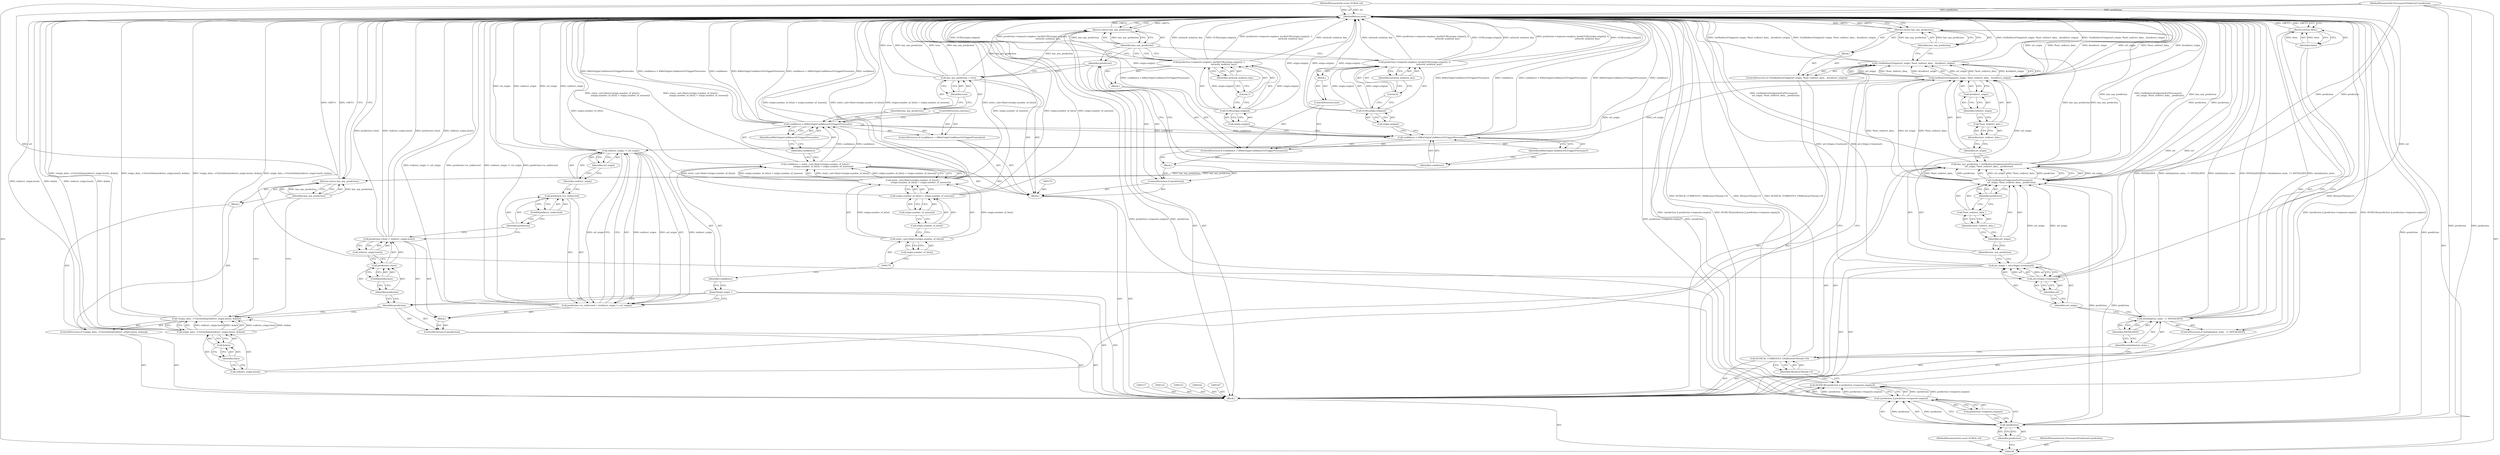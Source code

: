 digraph "1_Chrome_fec26ff33bf372476a70326f3669a35f34a9d474_14" {
"1000210" [label="(MethodReturn,bool)"];
"1000126" [label="(Call,GetRedirectEndpointsForPreconnect(\n      url_origin, *host_redirect_data_, prediction))"];
"1000124" [label="(Call,has_any_prediction = GetRedirectEndpointsForPreconnect(\n      url_origin, *host_redirect_data_, prediction))"];
"1000125" [label="(Identifier,has_any_prediction)"];
"1000128" [label="(Call,*host_redirect_data_)"];
"1000129" [label="(Identifier,host_redirect_data_)"];
"1000130" [label="(Identifier,prediction)"];
"1000127" [label="(Identifier,url_origin)"];
"1000131" [label="(ControlStructure,if (!GetRedirectOrigin(url_origin, *host_redirect_data_, &redirect_origin)))"];
"1000134" [label="(Identifier,url_origin)"];
"1000135" [label="(Call,*host_redirect_data_)"];
"1000136" [label="(Identifier,host_redirect_data_)"];
"1000137" [label="(Call,&redirect_origin)"];
"1000132" [label="(Call,!GetRedirectOrigin(url_origin, *host_redirect_data_, &redirect_origin))"];
"1000138" [label="(Identifier,redirect_origin)"];
"1000133" [label="(Call,GetRedirectOrigin(url_origin, *host_redirect_data_, &redirect_origin))"];
"1000139" [label="(Block,)"];
"1000141" [label="(Identifier,has_any_prediction)"];
"1000140" [label="(Return,return has_any_prediction;)"];
"1000143" [label="(ControlStructure,if (!origin_data_->TryGetData(redirect_origin.host(), &data)))"];
"1000146" [label="(Call,redirect_origin.host())"];
"1000147" [label="(Call,&data)"];
"1000148" [label="(Identifier,data)"];
"1000144" [label="(Call,!origin_data_->TryGetData(redirect_origin.host(), &data))"];
"1000149" [label="(Block,)"];
"1000145" [label="(Call,origin_data_->TryGetData(redirect_origin.host(), &data))"];
"1000151" [label="(Identifier,has_any_prediction)"];
"1000150" [label="(Return,return has_any_prediction;)"];
"1000101" [label="(MethodParameterIn,const GURL& url)"];
"1000333" [label="(MethodParameterOut,const GURL& url)"];
"1000154" [label="(Block,)"];
"1000152" [label="(ControlStructure,if (prediction))"];
"1000153" [label="(Identifier,prediction)"];
"1000158" [label="(FieldIdentifier,host)"];
"1000159" [label="(Call,redirect_origin.host())"];
"1000155" [label="(Call,prediction->host = redirect_origin.host())"];
"1000156" [label="(Call,prediction->host)"];
"1000157" [label="(Identifier,prediction)"];
"1000163" [label="(FieldIdentifier,is_redirected)"];
"1000164" [label="(Call,redirect_origin != url_origin)"];
"1000165" [label="(Identifier,redirect_origin)"];
"1000160" [label="(Call,prediction->is_redirected = (redirect_origin != url_origin))"];
"1000161" [label="(Call,prediction->is_redirected)"];
"1000162" [label="(Identifier,prediction)"];
"1000166" [label="(Identifier,url_origin)"];
"1000102" [label="(MethodParameterIn,PreconnectPrediction* prediction)"];
"1000334" [label="(MethodParameterOut,PreconnectPrediction* prediction)"];
"1000103" [label="(Block,)"];
"1000168" [label="(JumpTarget,origin :)"];
"1000171" [label="(Call,confidence = static_cast<float>(origin.number_of_hits()) /\n                       (origin.number_of_hits() + origin.number_of_misses()))"];
"1000172" [label="(Identifier,confidence)"];
"1000173" [label="(Call,static_cast<float>(origin.number_of_hits()) /\n                       (origin.number_of_hits() + origin.number_of_misses()))"];
"1000174" [label="(Call,static_cast<float>(origin.number_of_hits()))"];
"1000169" [label="(Block,)"];
"1000176" [label="(Call,origin.number_of_hits())"];
"1000177" [label="(Call,origin.number_of_hits() + origin.number_of_misses())"];
"1000178" [label="(Call,origin.number_of_hits())"];
"1000179" [label="(Call,origin.number_of_misses())"];
"1000183" [label="(Identifier,kMinOriginConfidenceToTriggerPreresolve)"];
"1000180" [label="(ControlStructure,if (confidence < kMinOriginConfidenceToTriggerPreresolve))"];
"1000181" [label="(Call,confidence < kMinOriginConfidenceToTriggerPreresolve)"];
"1000182" [label="(Identifier,confidence)"];
"1000184" [label="(ControlStructure,continue;)"];
"1000187" [label="(Identifier,true)"];
"1000185" [label="(Call,has_any_prediction = true)"];
"1000186" [label="(Identifier,has_any_prediction)"];
"1000190" [label="(Block,)"];
"1000188" [label="(ControlStructure,if (prediction))"];
"1000189" [label="(Identifier,prediction)"];
"1000192" [label="(Call,confidence > kMinOriginConfidenceToTriggerPreconnect)"];
"1000193" [label="(Identifier,confidence)"];
"1000194" [label="(Identifier,kMinOriginConfidenceToTriggerPreconnect)"];
"1000195" [label="(Block,)"];
"1000191" [label="(ControlStructure,if (confidence > kMinOriginConfidenceToTriggerPreconnect))"];
"1000197" [label="(Call,GURL(origin.origin()))"];
"1000198" [label="(Call,origin.origin())"];
"1000199" [label="(Literal,1)"];
"1000196" [label="(Call,prediction->requests.emplace_back(GURL(origin.origin()), 1,\n                                          network_isolation_key))"];
"1000107" [label="(Identifier,prediction)"];
"1000104" [label="(Call,DCHECK(!prediction || prediction->requests.empty()))"];
"1000108" [label="(Call,prediction->requests.empty())"];
"1000105" [label="(Call,!prediction || prediction->requests.empty())"];
"1000106" [label="(Call,!prediction)"];
"1000200" [label="(Identifier,network_isolation_key)"];
"1000202" [label="(Block,)"];
"1000201" [label="(ControlStructure,else)"];
"1000204" [label="(Call,GURL(origin.origin()))"];
"1000205" [label="(Call,origin.origin())"];
"1000206" [label="(Literal,0)"];
"1000203" [label="(Call,prediction->requests.emplace_back(GURL(origin.origin()), 0,\n                                          network_isolation_key))"];
"1000207" [label="(Identifier,network_isolation_key)"];
"1000208" [label="(Return,return has_any_prediction;)"];
"1000209" [label="(Identifier,has_any_prediction)"];
"1000109" [label="(Call,DCHECK_CURRENTLY_ON(BrowserThread::UI))"];
"1000110" [label="(Identifier,BrowserThread::UI)"];
"1000111" [label="(ControlStructure,if (initialization_state_ != INITIALIZED))"];
"1000114" [label="(Identifier,INITIALIZED)"];
"1000112" [label="(Call,initialization_state_ != INITIALIZED)"];
"1000113" [label="(Identifier,initialization_state_)"];
"1000116" [label="(Identifier,false)"];
"1000115" [label="(Return,return false;)"];
"1000118" [label="(Call,url_origin = url::Origin::Create(url))"];
"1000119" [label="(Identifier,url_origin)"];
"1000120" [label="(Call,url::Origin::Create(url))"];
"1000121" [label="(Identifier,url)"];
"1000210" -> "1000100"  [label="AST: "];
"1000210" -> "1000115"  [label="CFG: "];
"1000210" -> "1000140"  [label="CFG: "];
"1000210" -> "1000150"  [label="CFG: "];
"1000210" -> "1000208"  [label="CFG: "];
"1000208" -> "1000210"  [label="DDG: <RET>"];
"1000140" -> "1000210"  [label="DDG: <RET>"];
"1000185" -> "1000210"  [label="DDG: true"];
"1000185" -> "1000210"  [label="DDG: has_any_prediction"];
"1000105" -> "1000210"  [label="DDG: prediction->requests.empty()"];
"1000105" -> "1000210"  [label="DDG: !prediction"];
"1000106" -> "1000210"  [label="DDG: prediction"];
"1000196" -> "1000210"  [label="DDG: network_isolation_key"];
"1000196" -> "1000210"  [label="DDG: GURL(origin.origin())"];
"1000196" -> "1000210"  [label="DDG: prediction->requests.emplace_back(GURL(origin.origin()), 1,\n                                          network_isolation_key)"];
"1000104" -> "1000210"  [label="DDG: !prediction || prediction->requests.empty()"];
"1000104" -> "1000210"  [label="DDG: DCHECK(!prediction || prediction->requests.empty())"];
"1000132" -> "1000210"  [label="DDG: !GetRedirectOrigin(url_origin, *host_redirect_data_, &redirect_origin)"];
"1000132" -> "1000210"  [label="DDG: GetRedirectOrigin(url_origin, *host_redirect_data_, &redirect_origin)"];
"1000164" -> "1000210"  [label="DDG: url_origin"];
"1000164" -> "1000210"  [label="DDG: redirect_origin"];
"1000181" -> "1000210"  [label="DDG: confidence < kMinOriginConfidenceToTriggerPreresolve"];
"1000181" -> "1000210"  [label="DDG: confidence"];
"1000181" -> "1000210"  [label="DDG: kMinOriginConfidenceToTriggerPreresolve"];
"1000203" -> "1000210"  [label="DDG: network_isolation_key"];
"1000203" -> "1000210"  [label="DDG: prediction->requests.emplace_back(GURL(origin.origin()), 0,\n                                          network_isolation_key)"];
"1000203" -> "1000210"  [label="DDG: GURL(origin.origin())"];
"1000173" -> "1000210"  [label="DDG: origin.number_of_hits() + origin.number_of_misses()"];
"1000173" -> "1000210"  [label="DDG: static_cast<float>(origin.number_of_hits())"];
"1000155" -> "1000210"  [label="DDG: prediction->host"];
"1000155" -> "1000210"  [label="DDG: redirect_origin.host()"];
"1000204" -> "1000210"  [label="DDG: origin.origin()"];
"1000177" -> "1000210"  [label="DDG: origin.number_of_hits()"];
"1000177" -> "1000210"  [label="DDG: origin.number_of_misses()"];
"1000126" -> "1000210"  [label="DDG: prediction"];
"1000160" -> "1000210"  [label="DDG: redirect_origin != url_origin"];
"1000160" -> "1000210"  [label="DDG: prediction->is_redirected"];
"1000124" -> "1000210"  [label="DDG: GetRedirectEndpointsForPreconnect(\n      url_origin, *host_redirect_data_, prediction)"];
"1000124" -> "1000210"  [label="DDG: has_any_prediction"];
"1000192" -> "1000210"  [label="DDG: kMinOriginConfidenceToTriggerPreconnect"];
"1000192" -> "1000210"  [label="DDG: confidence"];
"1000192" -> "1000210"  [label="DDG: confidence > kMinOriginConfidenceToTriggerPreconnect"];
"1000112" -> "1000210"  [label="DDG: INITIALIZED"];
"1000112" -> "1000210"  [label="DDG: initialization_state_ != INITIALIZED"];
"1000112" -> "1000210"  [label="DDG: initialization_state_"];
"1000144" -> "1000210"  [label="DDG: !origin_data_->TryGetData(redirect_origin.host(), &data)"];
"1000144" -> "1000210"  [label="DDG: origin_data_->TryGetData(redirect_origin.host(), &data)"];
"1000133" -> "1000210"  [label="DDG: url_origin"];
"1000133" -> "1000210"  [label="DDG: *host_redirect_data_"];
"1000133" -> "1000210"  [label="DDG: &redirect_origin"];
"1000120" -> "1000210"  [label="DDG: url"];
"1000102" -> "1000210"  [label="DDG: prediction"];
"1000101" -> "1000210"  [label="DDG: url"];
"1000109" -> "1000210"  [label="DDG: BrowserThread::UI"];
"1000109" -> "1000210"  [label="DDG: DCHECK_CURRENTLY_ON(BrowserThread::UI)"];
"1000118" -> "1000210"  [label="DDG: url::Origin::Create(url)"];
"1000171" -> "1000210"  [label="DDG: static_cast<float>(origin.number_of_hits()) /\n                       (origin.number_of_hits() + origin.number_of_misses())"];
"1000145" -> "1000210"  [label="DDG: redirect_origin.host()"];
"1000145" -> "1000210"  [label="DDG: &data"];
"1000197" -> "1000210"  [label="DDG: origin.origin()"];
"1000115" -> "1000210"  [label="DDG: <RET>"];
"1000150" -> "1000210"  [label="DDG: <RET>"];
"1000126" -> "1000124"  [label="AST: "];
"1000126" -> "1000130"  [label="CFG: "];
"1000127" -> "1000126"  [label="AST: "];
"1000128" -> "1000126"  [label="AST: "];
"1000130" -> "1000126"  [label="AST: "];
"1000124" -> "1000126"  [label="CFG: "];
"1000126" -> "1000210"  [label="DDG: prediction"];
"1000126" -> "1000124"  [label="DDG: url_origin"];
"1000126" -> "1000124"  [label="DDG: *host_redirect_data_"];
"1000126" -> "1000124"  [label="DDG: prediction"];
"1000118" -> "1000126"  [label="DDG: url_origin"];
"1000106" -> "1000126"  [label="DDG: prediction"];
"1000102" -> "1000126"  [label="DDG: prediction"];
"1000126" -> "1000133"  [label="DDG: url_origin"];
"1000126" -> "1000133"  [label="DDG: *host_redirect_data_"];
"1000124" -> "1000103"  [label="AST: "];
"1000124" -> "1000126"  [label="CFG: "];
"1000125" -> "1000124"  [label="AST: "];
"1000126" -> "1000124"  [label="AST: "];
"1000134" -> "1000124"  [label="CFG: "];
"1000124" -> "1000210"  [label="DDG: GetRedirectEndpointsForPreconnect(\n      url_origin, *host_redirect_data_, prediction)"];
"1000124" -> "1000210"  [label="DDG: has_any_prediction"];
"1000126" -> "1000124"  [label="DDG: url_origin"];
"1000126" -> "1000124"  [label="DDG: *host_redirect_data_"];
"1000126" -> "1000124"  [label="DDG: prediction"];
"1000124" -> "1000140"  [label="DDG: has_any_prediction"];
"1000124" -> "1000150"  [label="DDG: has_any_prediction"];
"1000125" -> "1000124"  [label="AST: "];
"1000125" -> "1000118"  [label="CFG: "];
"1000127" -> "1000125"  [label="CFG: "];
"1000128" -> "1000126"  [label="AST: "];
"1000128" -> "1000129"  [label="CFG: "];
"1000129" -> "1000128"  [label="AST: "];
"1000130" -> "1000128"  [label="CFG: "];
"1000129" -> "1000128"  [label="AST: "];
"1000129" -> "1000127"  [label="CFG: "];
"1000128" -> "1000129"  [label="CFG: "];
"1000130" -> "1000126"  [label="AST: "];
"1000130" -> "1000128"  [label="CFG: "];
"1000126" -> "1000130"  [label="CFG: "];
"1000127" -> "1000126"  [label="AST: "];
"1000127" -> "1000125"  [label="CFG: "];
"1000129" -> "1000127"  [label="CFG: "];
"1000131" -> "1000103"  [label="AST: "];
"1000132" -> "1000131"  [label="AST: "];
"1000139" -> "1000131"  [label="AST: "];
"1000134" -> "1000133"  [label="AST: "];
"1000134" -> "1000124"  [label="CFG: "];
"1000136" -> "1000134"  [label="CFG: "];
"1000135" -> "1000133"  [label="AST: "];
"1000135" -> "1000136"  [label="CFG: "];
"1000136" -> "1000135"  [label="AST: "];
"1000138" -> "1000135"  [label="CFG: "];
"1000136" -> "1000135"  [label="AST: "];
"1000136" -> "1000134"  [label="CFG: "];
"1000135" -> "1000136"  [label="CFG: "];
"1000137" -> "1000133"  [label="AST: "];
"1000137" -> "1000138"  [label="CFG: "];
"1000138" -> "1000137"  [label="AST: "];
"1000133" -> "1000137"  [label="CFG: "];
"1000132" -> "1000131"  [label="AST: "];
"1000132" -> "1000133"  [label="CFG: "];
"1000133" -> "1000132"  [label="AST: "];
"1000141" -> "1000132"  [label="CFG: "];
"1000146" -> "1000132"  [label="CFG: "];
"1000132" -> "1000210"  [label="DDG: !GetRedirectOrigin(url_origin, *host_redirect_data_, &redirect_origin)"];
"1000132" -> "1000210"  [label="DDG: GetRedirectOrigin(url_origin, *host_redirect_data_, &redirect_origin)"];
"1000133" -> "1000132"  [label="DDG: url_origin"];
"1000133" -> "1000132"  [label="DDG: *host_redirect_data_"];
"1000133" -> "1000132"  [label="DDG: &redirect_origin"];
"1000138" -> "1000137"  [label="AST: "];
"1000138" -> "1000135"  [label="CFG: "];
"1000137" -> "1000138"  [label="CFG: "];
"1000133" -> "1000132"  [label="AST: "];
"1000133" -> "1000137"  [label="CFG: "];
"1000134" -> "1000133"  [label="AST: "];
"1000135" -> "1000133"  [label="AST: "];
"1000137" -> "1000133"  [label="AST: "];
"1000132" -> "1000133"  [label="CFG: "];
"1000133" -> "1000210"  [label="DDG: url_origin"];
"1000133" -> "1000210"  [label="DDG: *host_redirect_data_"];
"1000133" -> "1000210"  [label="DDG: &redirect_origin"];
"1000133" -> "1000132"  [label="DDG: url_origin"];
"1000133" -> "1000132"  [label="DDG: *host_redirect_data_"];
"1000133" -> "1000132"  [label="DDG: &redirect_origin"];
"1000126" -> "1000133"  [label="DDG: url_origin"];
"1000126" -> "1000133"  [label="DDG: *host_redirect_data_"];
"1000133" -> "1000164"  [label="DDG: url_origin"];
"1000139" -> "1000131"  [label="AST: "];
"1000140" -> "1000139"  [label="AST: "];
"1000141" -> "1000140"  [label="AST: "];
"1000141" -> "1000132"  [label="CFG: "];
"1000140" -> "1000141"  [label="CFG: "];
"1000141" -> "1000140"  [label="DDG: has_any_prediction"];
"1000140" -> "1000139"  [label="AST: "];
"1000140" -> "1000141"  [label="CFG: "];
"1000141" -> "1000140"  [label="AST: "];
"1000210" -> "1000140"  [label="CFG: "];
"1000140" -> "1000210"  [label="DDG: <RET>"];
"1000141" -> "1000140"  [label="DDG: has_any_prediction"];
"1000124" -> "1000140"  [label="DDG: has_any_prediction"];
"1000143" -> "1000103"  [label="AST: "];
"1000144" -> "1000143"  [label="AST: "];
"1000149" -> "1000143"  [label="AST: "];
"1000146" -> "1000145"  [label="AST: "];
"1000146" -> "1000132"  [label="CFG: "];
"1000148" -> "1000146"  [label="CFG: "];
"1000147" -> "1000145"  [label="AST: "];
"1000147" -> "1000148"  [label="CFG: "];
"1000148" -> "1000147"  [label="AST: "];
"1000145" -> "1000147"  [label="CFG: "];
"1000148" -> "1000147"  [label="AST: "];
"1000148" -> "1000146"  [label="CFG: "];
"1000147" -> "1000148"  [label="CFG: "];
"1000144" -> "1000143"  [label="AST: "];
"1000144" -> "1000145"  [label="CFG: "];
"1000145" -> "1000144"  [label="AST: "];
"1000151" -> "1000144"  [label="CFG: "];
"1000153" -> "1000144"  [label="CFG: "];
"1000144" -> "1000210"  [label="DDG: !origin_data_->TryGetData(redirect_origin.host(), &data)"];
"1000144" -> "1000210"  [label="DDG: origin_data_->TryGetData(redirect_origin.host(), &data)"];
"1000145" -> "1000144"  [label="DDG: redirect_origin.host()"];
"1000145" -> "1000144"  [label="DDG: &data"];
"1000149" -> "1000143"  [label="AST: "];
"1000150" -> "1000149"  [label="AST: "];
"1000145" -> "1000144"  [label="AST: "];
"1000145" -> "1000147"  [label="CFG: "];
"1000146" -> "1000145"  [label="AST: "];
"1000147" -> "1000145"  [label="AST: "];
"1000144" -> "1000145"  [label="CFG: "];
"1000145" -> "1000210"  [label="DDG: redirect_origin.host()"];
"1000145" -> "1000210"  [label="DDG: &data"];
"1000145" -> "1000144"  [label="DDG: redirect_origin.host()"];
"1000145" -> "1000144"  [label="DDG: &data"];
"1000151" -> "1000150"  [label="AST: "];
"1000151" -> "1000144"  [label="CFG: "];
"1000150" -> "1000151"  [label="CFG: "];
"1000151" -> "1000150"  [label="DDG: has_any_prediction"];
"1000150" -> "1000149"  [label="AST: "];
"1000150" -> "1000151"  [label="CFG: "];
"1000151" -> "1000150"  [label="AST: "];
"1000210" -> "1000150"  [label="CFG: "];
"1000150" -> "1000210"  [label="DDG: <RET>"];
"1000151" -> "1000150"  [label="DDG: has_any_prediction"];
"1000124" -> "1000150"  [label="DDG: has_any_prediction"];
"1000101" -> "1000100"  [label="AST: "];
"1000101" -> "1000210"  [label="DDG: url"];
"1000101" -> "1000120"  [label="DDG: url"];
"1000333" -> "1000100"  [label="AST: "];
"1000154" -> "1000152"  [label="AST: "];
"1000155" -> "1000154"  [label="AST: "];
"1000160" -> "1000154"  [label="AST: "];
"1000152" -> "1000103"  [label="AST: "];
"1000153" -> "1000152"  [label="AST: "];
"1000154" -> "1000152"  [label="AST: "];
"1000153" -> "1000152"  [label="AST: "];
"1000153" -> "1000144"  [label="CFG: "];
"1000157" -> "1000153"  [label="CFG: "];
"1000168" -> "1000153"  [label="CFG: "];
"1000158" -> "1000156"  [label="AST: "];
"1000158" -> "1000157"  [label="CFG: "];
"1000156" -> "1000158"  [label="CFG: "];
"1000159" -> "1000155"  [label="AST: "];
"1000159" -> "1000156"  [label="CFG: "];
"1000155" -> "1000159"  [label="CFG: "];
"1000155" -> "1000154"  [label="AST: "];
"1000155" -> "1000159"  [label="CFG: "];
"1000156" -> "1000155"  [label="AST: "];
"1000159" -> "1000155"  [label="AST: "];
"1000162" -> "1000155"  [label="CFG: "];
"1000155" -> "1000210"  [label="DDG: prediction->host"];
"1000155" -> "1000210"  [label="DDG: redirect_origin.host()"];
"1000156" -> "1000155"  [label="AST: "];
"1000156" -> "1000158"  [label="CFG: "];
"1000157" -> "1000156"  [label="AST: "];
"1000158" -> "1000156"  [label="AST: "];
"1000159" -> "1000156"  [label="CFG: "];
"1000157" -> "1000156"  [label="AST: "];
"1000157" -> "1000153"  [label="CFG: "];
"1000158" -> "1000157"  [label="CFG: "];
"1000163" -> "1000161"  [label="AST: "];
"1000163" -> "1000162"  [label="CFG: "];
"1000161" -> "1000163"  [label="CFG: "];
"1000164" -> "1000160"  [label="AST: "];
"1000164" -> "1000166"  [label="CFG: "];
"1000165" -> "1000164"  [label="AST: "];
"1000166" -> "1000164"  [label="AST: "];
"1000160" -> "1000164"  [label="CFG: "];
"1000164" -> "1000210"  [label="DDG: url_origin"];
"1000164" -> "1000210"  [label="DDG: redirect_origin"];
"1000164" -> "1000160"  [label="DDG: redirect_origin"];
"1000164" -> "1000160"  [label="DDG: url_origin"];
"1000133" -> "1000164"  [label="DDG: url_origin"];
"1000165" -> "1000164"  [label="AST: "];
"1000165" -> "1000161"  [label="CFG: "];
"1000166" -> "1000165"  [label="CFG: "];
"1000160" -> "1000154"  [label="AST: "];
"1000160" -> "1000164"  [label="CFG: "];
"1000161" -> "1000160"  [label="AST: "];
"1000164" -> "1000160"  [label="AST: "];
"1000168" -> "1000160"  [label="CFG: "];
"1000160" -> "1000210"  [label="DDG: redirect_origin != url_origin"];
"1000160" -> "1000210"  [label="DDG: prediction->is_redirected"];
"1000164" -> "1000160"  [label="DDG: redirect_origin"];
"1000164" -> "1000160"  [label="DDG: url_origin"];
"1000161" -> "1000160"  [label="AST: "];
"1000161" -> "1000163"  [label="CFG: "];
"1000162" -> "1000161"  [label="AST: "];
"1000163" -> "1000161"  [label="AST: "];
"1000165" -> "1000161"  [label="CFG: "];
"1000162" -> "1000161"  [label="AST: "];
"1000162" -> "1000155"  [label="CFG: "];
"1000163" -> "1000162"  [label="CFG: "];
"1000166" -> "1000164"  [label="AST: "];
"1000166" -> "1000165"  [label="CFG: "];
"1000164" -> "1000166"  [label="CFG: "];
"1000102" -> "1000100"  [label="AST: "];
"1000102" -> "1000210"  [label="DDG: prediction"];
"1000102" -> "1000106"  [label="DDG: prediction"];
"1000102" -> "1000126"  [label="DDG: prediction"];
"1000334" -> "1000100"  [label="AST: "];
"1000103" -> "1000100"  [label="AST: "];
"1000104" -> "1000103"  [label="AST: "];
"1000109" -> "1000103"  [label="AST: "];
"1000111" -> "1000103"  [label="AST: "];
"1000117" -> "1000103"  [label="AST: "];
"1000118" -> "1000103"  [label="AST: "];
"1000122" -> "1000103"  [label="AST: "];
"1000123" -> "1000103"  [label="AST: "];
"1000124" -> "1000103"  [label="AST: "];
"1000131" -> "1000103"  [label="AST: "];
"1000142" -> "1000103"  [label="AST: "];
"1000143" -> "1000103"  [label="AST: "];
"1000152" -> "1000103"  [label="AST: "];
"1000167" -> "1000103"  [label="AST: "];
"1000168" -> "1000103"  [label="AST: "];
"1000169" -> "1000103"  [label="AST: "];
"1000208" -> "1000103"  [label="AST: "];
"1000168" -> "1000103"  [label="AST: "];
"1000168" -> "1000160"  [label="CFG: "];
"1000168" -> "1000153"  [label="CFG: "];
"1000172" -> "1000168"  [label="CFG: "];
"1000171" -> "1000169"  [label="AST: "];
"1000171" -> "1000173"  [label="CFG: "];
"1000172" -> "1000171"  [label="AST: "];
"1000173" -> "1000171"  [label="AST: "];
"1000182" -> "1000171"  [label="CFG: "];
"1000171" -> "1000210"  [label="DDG: static_cast<float>(origin.number_of_hits()) /\n                       (origin.number_of_hits() + origin.number_of_misses())"];
"1000173" -> "1000171"  [label="DDG: static_cast<float>(origin.number_of_hits())"];
"1000173" -> "1000171"  [label="DDG: origin.number_of_hits() + origin.number_of_misses()"];
"1000171" -> "1000181"  [label="DDG: confidence"];
"1000172" -> "1000171"  [label="AST: "];
"1000172" -> "1000168"  [label="CFG: "];
"1000175" -> "1000172"  [label="CFG: "];
"1000173" -> "1000171"  [label="AST: "];
"1000173" -> "1000177"  [label="CFG: "];
"1000174" -> "1000173"  [label="AST: "];
"1000177" -> "1000173"  [label="AST: "];
"1000171" -> "1000173"  [label="CFG: "];
"1000173" -> "1000210"  [label="DDG: origin.number_of_hits() + origin.number_of_misses()"];
"1000173" -> "1000210"  [label="DDG: static_cast<float>(origin.number_of_hits())"];
"1000173" -> "1000171"  [label="DDG: static_cast<float>(origin.number_of_hits())"];
"1000173" -> "1000171"  [label="DDG: origin.number_of_hits() + origin.number_of_misses()"];
"1000174" -> "1000173"  [label="DDG: origin.number_of_hits()"];
"1000174" -> "1000173"  [label="AST: "];
"1000174" -> "1000176"  [label="CFG: "];
"1000175" -> "1000174"  [label="AST: "];
"1000176" -> "1000174"  [label="AST: "];
"1000178" -> "1000174"  [label="CFG: "];
"1000174" -> "1000173"  [label="DDG: origin.number_of_hits()"];
"1000169" -> "1000103"  [label="AST: "];
"1000170" -> "1000169"  [label="AST: "];
"1000171" -> "1000169"  [label="AST: "];
"1000180" -> "1000169"  [label="AST: "];
"1000185" -> "1000169"  [label="AST: "];
"1000188" -> "1000169"  [label="AST: "];
"1000176" -> "1000174"  [label="AST: "];
"1000176" -> "1000175"  [label="CFG: "];
"1000174" -> "1000176"  [label="CFG: "];
"1000177" -> "1000173"  [label="AST: "];
"1000177" -> "1000179"  [label="CFG: "];
"1000178" -> "1000177"  [label="AST: "];
"1000179" -> "1000177"  [label="AST: "];
"1000173" -> "1000177"  [label="CFG: "];
"1000177" -> "1000210"  [label="DDG: origin.number_of_hits()"];
"1000177" -> "1000210"  [label="DDG: origin.number_of_misses()"];
"1000178" -> "1000177"  [label="AST: "];
"1000178" -> "1000174"  [label="CFG: "];
"1000179" -> "1000178"  [label="CFG: "];
"1000179" -> "1000177"  [label="AST: "];
"1000179" -> "1000178"  [label="CFG: "];
"1000177" -> "1000179"  [label="CFG: "];
"1000183" -> "1000181"  [label="AST: "];
"1000183" -> "1000182"  [label="CFG: "];
"1000181" -> "1000183"  [label="CFG: "];
"1000180" -> "1000169"  [label="AST: "];
"1000181" -> "1000180"  [label="AST: "];
"1000184" -> "1000180"  [label="AST: "];
"1000181" -> "1000180"  [label="AST: "];
"1000181" -> "1000183"  [label="CFG: "];
"1000182" -> "1000181"  [label="AST: "];
"1000183" -> "1000181"  [label="AST: "];
"1000184" -> "1000181"  [label="CFG: "];
"1000186" -> "1000181"  [label="CFG: "];
"1000181" -> "1000210"  [label="DDG: confidence < kMinOriginConfidenceToTriggerPreresolve"];
"1000181" -> "1000210"  [label="DDG: confidence"];
"1000181" -> "1000210"  [label="DDG: kMinOriginConfidenceToTriggerPreresolve"];
"1000171" -> "1000181"  [label="DDG: confidence"];
"1000181" -> "1000192"  [label="DDG: confidence"];
"1000182" -> "1000181"  [label="AST: "];
"1000182" -> "1000171"  [label="CFG: "];
"1000183" -> "1000182"  [label="CFG: "];
"1000184" -> "1000180"  [label="AST: "];
"1000184" -> "1000181"  [label="CFG: "];
"1000187" -> "1000185"  [label="AST: "];
"1000187" -> "1000186"  [label="CFG: "];
"1000185" -> "1000187"  [label="CFG: "];
"1000185" -> "1000169"  [label="AST: "];
"1000185" -> "1000187"  [label="CFG: "];
"1000186" -> "1000185"  [label="AST: "];
"1000187" -> "1000185"  [label="AST: "];
"1000189" -> "1000185"  [label="CFG: "];
"1000185" -> "1000210"  [label="DDG: true"];
"1000185" -> "1000210"  [label="DDG: has_any_prediction"];
"1000185" -> "1000208"  [label="DDG: has_any_prediction"];
"1000186" -> "1000185"  [label="AST: "];
"1000186" -> "1000181"  [label="CFG: "];
"1000187" -> "1000186"  [label="CFG: "];
"1000190" -> "1000188"  [label="AST: "];
"1000191" -> "1000190"  [label="AST: "];
"1000188" -> "1000169"  [label="AST: "];
"1000189" -> "1000188"  [label="AST: "];
"1000190" -> "1000188"  [label="AST: "];
"1000189" -> "1000188"  [label="AST: "];
"1000189" -> "1000185"  [label="CFG: "];
"1000193" -> "1000189"  [label="CFG: "];
"1000209" -> "1000189"  [label="CFG: "];
"1000192" -> "1000191"  [label="AST: "];
"1000192" -> "1000194"  [label="CFG: "];
"1000193" -> "1000192"  [label="AST: "];
"1000194" -> "1000192"  [label="AST: "];
"1000198" -> "1000192"  [label="CFG: "];
"1000205" -> "1000192"  [label="CFG: "];
"1000192" -> "1000210"  [label="DDG: kMinOriginConfidenceToTriggerPreconnect"];
"1000192" -> "1000210"  [label="DDG: confidence"];
"1000192" -> "1000210"  [label="DDG: confidence > kMinOriginConfidenceToTriggerPreconnect"];
"1000181" -> "1000192"  [label="DDG: confidence"];
"1000193" -> "1000192"  [label="AST: "];
"1000193" -> "1000189"  [label="CFG: "];
"1000194" -> "1000193"  [label="CFG: "];
"1000194" -> "1000192"  [label="AST: "];
"1000194" -> "1000193"  [label="CFG: "];
"1000192" -> "1000194"  [label="CFG: "];
"1000195" -> "1000191"  [label="AST: "];
"1000196" -> "1000195"  [label="AST: "];
"1000191" -> "1000190"  [label="AST: "];
"1000192" -> "1000191"  [label="AST: "];
"1000195" -> "1000191"  [label="AST: "];
"1000201" -> "1000191"  [label="AST: "];
"1000197" -> "1000196"  [label="AST: "];
"1000197" -> "1000198"  [label="CFG: "];
"1000198" -> "1000197"  [label="AST: "];
"1000199" -> "1000197"  [label="CFG: "];
"1000197" -> "1000210"  [label="DDG: origin.origin()"];
"1000197" -> "1000196"  [label="DDG: origin.origin()"];
"1000198" -> "1000197"  [label="AST: "];
"1000198" -> "1000192"  [label="CFG: "];
"1000197" -> "1000198"  [label="CFG: "];
"1000199" -> "1000196"  [label="AST: "];
"1000199" -> "1000197"  [label="CFG: "];
"1000200" -> "1000199"  [label="CFG: "];
"1000196" -> "1000195"  [label="AST: "];
"1000196" -> "1000200"  [label="CFG: "];
"1000197" -> "1000196"  [label="AST: "];
"1000199" -> "1000196"  [label="AST: "];
"1000200" -> "1000196"  [label="AST: "];
"1000209" -> "1000196"  [label="CFG: "];
"1000196" -> "1000210"  [label="DDG: network_isolation_key"];
"1000196" -> "1000210"  [label="DDG: GURL(origin.origin())"];
"1000196" -> "1000210"  [label="DDG: prediction->requests.emplace_back(GURL(origin.origin()), 1,\n                                          network_isolation_key)"];
"1000197" -> "1000196"  [label="DDG: origin.origin()"];
"1000107" -> "1000106"  [label="AST: "];
"1000107" -> "1000100"  [label="CFG: "];
"1000106" -> "1000107"  [label="CFG: "];
"1000104" -> "1000103"  [label="AST: "];
"1000104" -> "1000105"  [label="CFG: "];
"1000105" -> "1000104"  [label="AST: "];
"1000110" -> "1000104"  [label="CFG: "];
"1000104" -> "1000210"  [label="DDG: !prediction || prediction->requests.empty()"];
"1000104" -> "1000210"  [label="DDG: DCHECK(!prediction || prediction->requests.empty())"];
"1000105" -> "1000104"  [label="DDG: !prediction"];
"1000105" -> "1000104"  [label="DDG: prediction->requests.empty()"];
"1000108" -> "1000105"  [label="AST: "];
"1000108" -> "1000106"  [label="CFG: "];
"1000105" -> "1000108"  [label="CFG: "];
"1000105" -> "1000104"  [label="AST: "];
"1000105" -> "1000106"  [label="CFG: "];
"1000105" -> "1000108"  [label="CFG: "];
"1000106" -> "1000105"  [label="AST: "];
"1000108" -> "1000105"  [label="AST: "];
"1000104" -> "1000105"  [label="CFG: "];
"1000105" -> "1000210"  [label="DDG: prediction->requests.empty()"];
"1000105" -> "1000210"  [label="DDG: !prediction"];
"1000105" -> "1000104"  [label="DDG: !prediction"];
"1000105" -> "1000104"  [label="DDG: prediction->requests.empty()"];
"1000106" -> "1000105"  [label="DDG: prediction"];
"1000106" -> "1000105"  [label="AST: "];
"1000106" -> "1000107"  [label="CFG: "];
"1000107" -> "1000106"  [label="AST: "];
"1000108" -> "1000106"  [label="CFG: "];
"1000105" -> "1000106"  [label="CFG: "];
"1000106" -> "1000210"  [label="DDG: prediction"];
"1000106" -> "1000105"  [label="DDG: prediction"];
"1000102" -> "1000106"  [label="DDG: prediction"];
"1000106" -> "1000126"  [label="DDG: prediction"];
"1000200" -> "1000196"  [label="AST: "];
"1000200" -> "1000199"  [label="CFG: "];
"1000196" -> "1000200"  [label="CFG: "];
"1000202" -> "1000201"  [label="AST: "];
"1000203" -> "1000202"  [label="AST: "];
"1000201" -> "1000191"  [label="AST: "];
"1000202" -> "1000201"  [label="AST: "];
"1000204" -> "1000203"  [label="AST: "];
"1000204" -> "1000205"  [label="CFG: "];
"1000205" -> "1000204"  [label="AST: "];
"1000206" -> "1000204"  [label="CFG: "];
"1000204" -> "1000210"  [label="DDG: origin.origin()"];
"1000204" -> "1000203"  [label="DDG: origin.origin()"];
"1000205" -> "1000204"  [label="AST: "];
"1000205" -> "1000192"  [label="CFG: "];
"1000204" -> "1000205"  [label="CFG: "];
"1000206" -> "1000203"  [label="AST: "];
"1000206" -> "1000204"  [label="CFG: "];
"1000207" -> "1000206"  [label="CFG: "];
"1000203" -> "1000202"  [label="AST: "];
"1000203" -> "1000207"  [label="CFG: "];
"1000204" -> "1000203"  [label="AST: "];
"1000206" -> "1000203"  [label="AST: "];
"1000207" -> "1000203"  [label="AST: "];
"1000209" -> "1000203"  [label="CFG: "];
"1000203" -> "1000210"  [label="DDG: network_isolation_key"];
"1000203" -> "1000210"  [label="DDG: prediction->requests.emplace_back(GURL(origin.origin()), 0,\n                                          network_isolation_key)"];
"1000203" -> "1000210"  [label="DDG: GURL(origin.origin())"];
"1000204" -> "1000203"  [label="DDG: origin.origin()"];
"1000207" -> "1000203"  [label="AST: "];
"1000207" -> "1000206"  [label="CFG: "];
"1000203" -> "1000207"  [label="CFG: "];
"1000208" -> "1000103"  [label="AST: "];
"1000208" -> "1000209"  [label="CFG: "];
"1000209" -> "1000208"  [label="AST: "];
"1000210" -> "1000208"  [label="CFG: "];
"1000208" -> "1000210"  [label="DDG: <RET>"];
"1000209" -> "1000208"  [label="DDG: has_any_prediction"];
"1000185" -> "1000208"  [label="DDG: has_any_prediction"];
"1000209" -> "1000208"  [label="AST: "];
"1000209" -> "1000196"  [label="CFG: "];
"1000209" -> "1000203"  [label="CFG: "];
"1000209" -> "1000189"  [label="CFG: "];
"1000208" -> "1000209"  [label="CFG: "];
"1000209" -> "1000208"  [label="DDG: has_any_prediction"];
"1000109" -> "1000103"  [label="AST: "];
"1000109" -> "1000110"  [label="CFG: "];
"1000110" -> "1000109"  [label="AST: "];
"1000113" -> "1000109"  [label="CFG: "];
"1000109" -> "1000210"  [label="DDG: BrowserThread::UI"];
"1000109" -> "1000210"  [label="DDG: DCHECK_CURRENTLY_ON(BrowserThread::UI)"];
"1000110" -> "1000109"  [label="AST: "];
"1000110" -> "1000104"  [label="CFG: "];
"1000109" -> "1000110"  [label="CFG: "];
"1000111" -> "1000103"  [label="AST: "];
"1000112" -> "1000111"  [label="AST: "];
"1000115" -> "1000111"  [label="AST: "];
"1000114" -> "1000112"  [label="AST: "];
"1000114" -> "1000113"  [label="CFG: "];
"1000112" -> "1000114"  [label="CFG: "];
"1000112" -> "1000111"  [label="AST: "];
"1000112" -> "1000114"  [label="CFG: "];
"1000113" -> "1000112"  [label="AST: "];
"1000114" -> "1000112"  [label="AST: "];
"1000116" -> "1000112"  [label="CFG: "];
"1000119" -> "1000112"  [label="CFG: "];
"1000112" -> "1000210"  [label="DDG: INITIALIZED"];
"1000112" -> "1000210"  [label="DDG: initialization_state_ != INITIALIZED"];
"1000112" -> "1000210"  [label="DDG: initialization_state_"];
"1000113" -> "1000112"  [label="AST: "];
"1000113" -> "1000109"  [label="CFG: "];
"1000114" -> "1000113"  [label="CFG: "];
"1000116" -> "1000115"  [label="AST: "];
"1000116" -> "1000112"  [label="CFG: "];
"1000115" -> "1000116"  [label="CFG: "];
"1000116" -> "1000115"  [label="DDG: false"];
"1000115" -> "1000111"  [label="AST: "];
"1000115" -> "1000116"  [label="CFG: "];
"1000116" -> "1000115"  [label="AST: "];
"1000210" -> "1000115"  [label="CFG: "];
"1000115" -> "1000210"  [label="DDG: <RET>"];
"1000116" -> "1000115"  [label="DDG: false"];
"1000118" -> "1000103"  [label="AST: "];
"1000118" -> "1000120"  [label="CFG: "];
"1000119" -> "1000118"  [label="AST: "];
"1000120" -> "1000118"  [label="AST: "];
"1000125" -> "1000118"  [label="CFG: "];
"1000118" -> "1000210"  [label="DDG: url::Origin::Create(url)"];
"1000120" -> "1000118"  [label="DDG: url"];
"1000118" -> "1000126"  [label="DDG: url_origin"];
"1000119" -> "1000118"  [label="AST: "];
"1000119" -> "1000112"  [label="CFG: "];
"1000121" -> "1000119"  [label="CFG: "];
"1000120" -> "1000118"  [label="AST: "];
"1000120" -> "1000121"  [label="CFG: "];
"1000121" -> "1000120"  [label="AST: "];
"1000118" -> "1000120"  [label="CFG: "];
"1000120" -> "1000210"  [label="DDG: url"];
"1000120" -> "1000118"  [label="DDG: url"];
"1000101" -> "1000120"  [label="DDG: url"];
"1000121" -> "1000120"  [label="AST: "];
"1000121" -> "1000119"  [label="CFG: "];
"1000120" -> "1000121"  [label="CFG: "];
}
